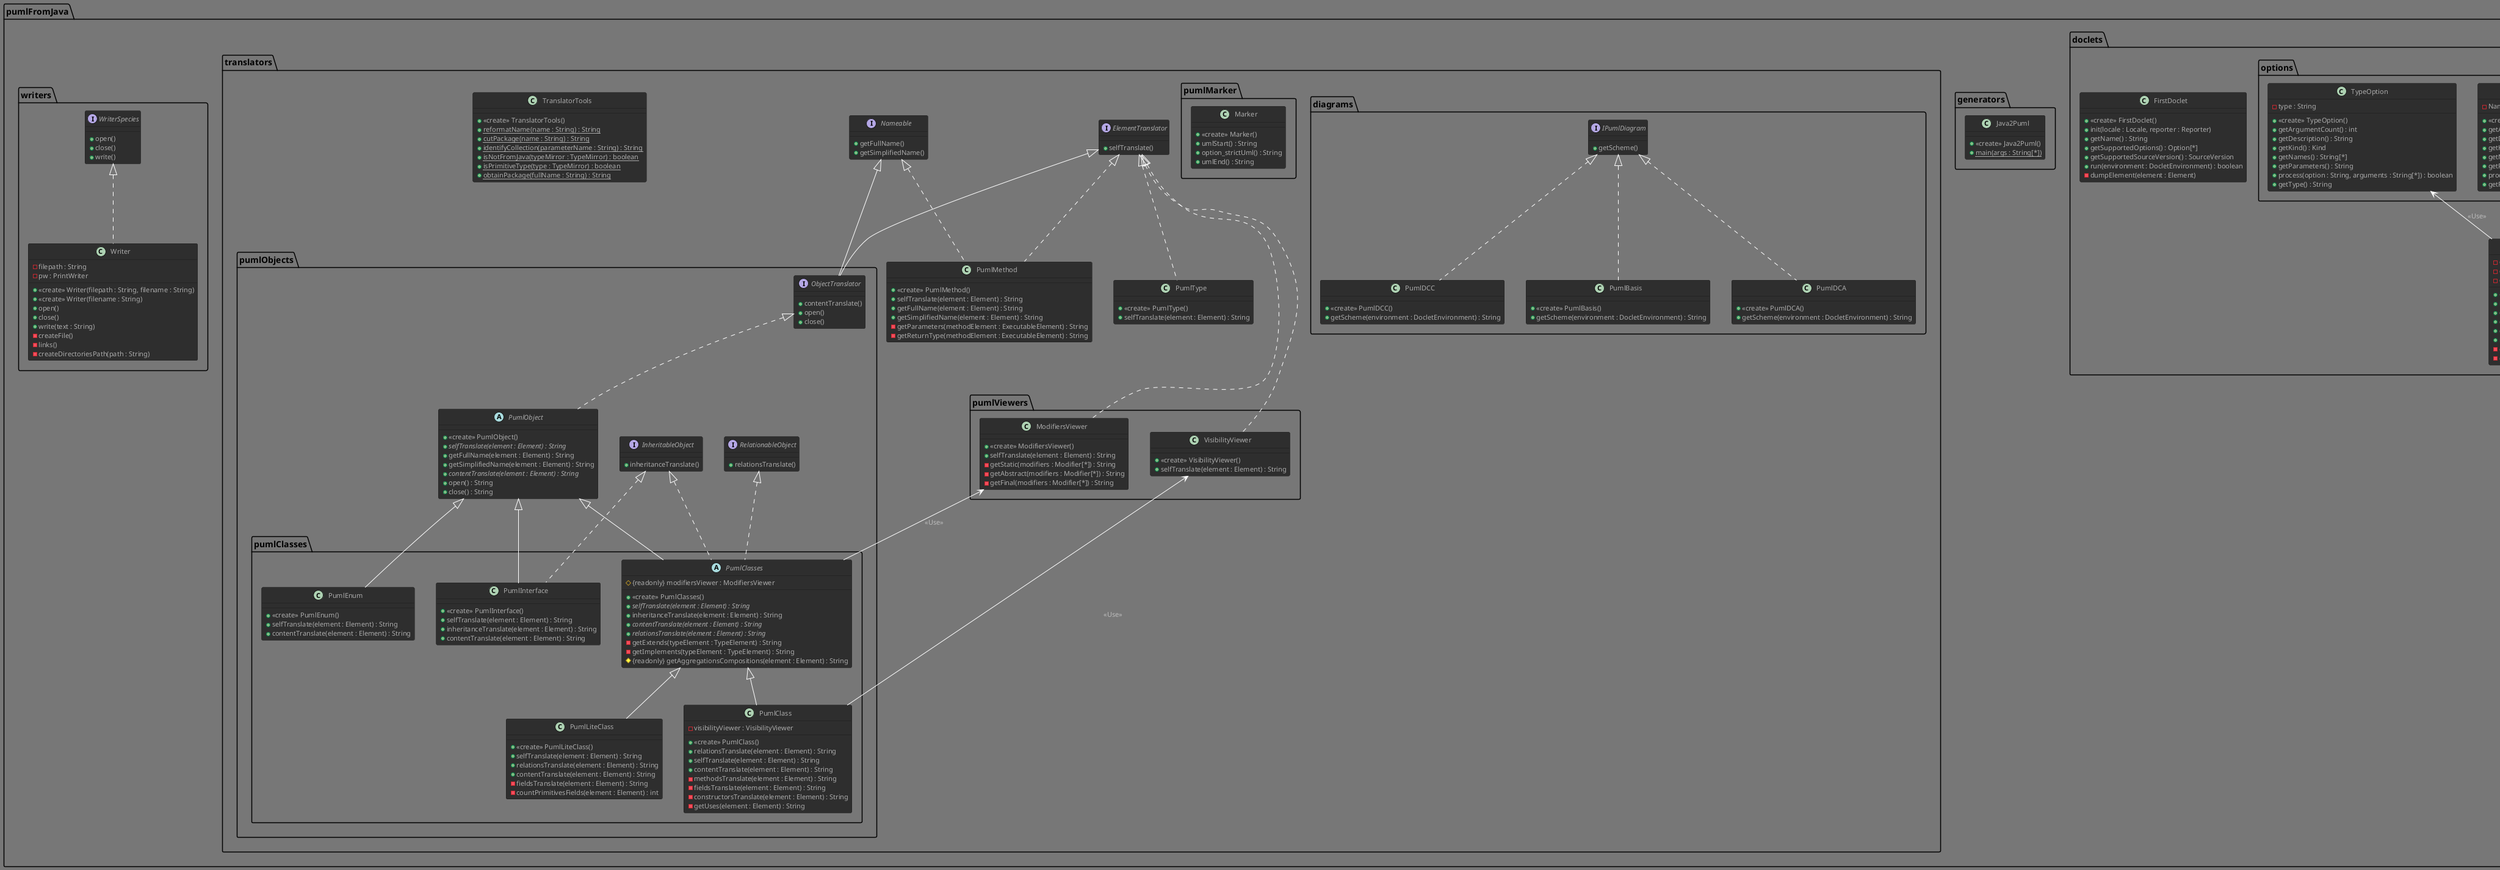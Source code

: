 @startuml
!theme reddress-darkgreen

class pumlFromJava.doclets.FirstDoclet {
+ <<create>> FirstDoclet()
+init(locale : Locale, reporter : Reporter)
+getName() : String
+getSupportedOptions() : Option[*]
+getSupportedSourceVersion() : SourceVersion
+run(environment : DocletEnvironment) : boolean
-dumpElement(element : Element)

}
class pumlFromJava.doclets.PumlDoclet {
+ <<create>> PumlDoclet()
-oPath : PathOption
-oOut : OutOption
-oType : TypeOption
+init(locale : Locale, reporter : Reporter)
+getName() : String
+getSupportedOptions() : Option[*]
+getSupportedSourceVersion() : SourceVersion
+run(environment : DocletEnvironment) : boolean
-generateDCA(environment : DocletEnvironment)
-generateDCC(environment : DocletEnvironment)

}
class pumlFromJava.doclets.options.OutOption {
-NameFile : String
+ <<create>> OutOption()
+getArgumentCount() : int
+getDescription() : String
+getKind() : Kind
+getNames() : String[*]
+getParameters() : String
+process(option : String, arguments : String[*]) : boolean
+getFileName() : String

}
class pumlFromJava.doclets.options.PathOption {
-path : String
+ <<create>> PathOption()
+getArgumentCount() : int
+getDescription() : String
+getKind() : Kind
+getNames() : String[*]
+getParameters() : String
+process(option : String, arguments : String[*]) : boolean
+getPath() : String

}
class pumlFromJava.doclets.options.TypeOption {
-type : String
+ <<create>> TypeOption()
+getArgumentCount() : int
+getDescription() : String
+getKind() : Kind
+getNames() : String[*]
+getParameters() : String
+process(option : String, arguments : String[*]) : boolean
+getType() : String

}
class pumlFromJava.generators.Java2Puml {
+ <<create>> Java2Puml()
+ {static} main(args : String[*])

}
interface pumlFromJava.translators.diagrams.IPumlDiagram {
+getScheme()

}
class pumlFromJava.translators.diagrams.PumlBasis implements pumlFromJava.translators.diagrams.IPumlDiagram {
+ <<create>> PumlBasis()
+getScheme(environment : DocletEnvironment) : String

}
class pumlFromJava.translators.diagrams.PumlDCA implements pumlFromJava.translators.diagrams.IPumlDiagram {
+ <<create>> PumlDCA()
+getScheme(environment : DocletEnvironment) : String

}
class pumlFromJava.translators.diagrams.PumlDCC implements pumlFromJava.translators.diagrams.IPumlDiagram {
+ <<create>> PumlDCC()
+getScheme(environment : DocletEnvironment) : String

}
interface pumlFromJava.translators.ElementTranslator {
+selfTranslate()

}
interface pumlFromJava.translators.Nameable {
+getFullName()
+getSimplifiedName()

}
class pumlFromJava.translators.PumlMethod implements pumlFromJava.translators.ElementTranslator, pumlFromJava.translators.Nameable {
+ <<create>> PumlMethod()
+selfTranslate(element : Element) : String
+getFullName(element : Element) : String
+getSimplifiedName(element : Element) : String
-getParameters(methodElement : ExecutableElement) : String
-getReturnType(methodElement : ExecutableElement) : String

}
class pumlFromJava.translators.PumlType implements pumlFromJava.translators.ElementTranslator {
+ <<create>> PumlType()
+selfTranslate(element : Element) : String

}
class pumlFromJava.translators.TranslatorTools {
+ <<create>> TranslatorTools()
+ {static} reformatName(name : String) : String
+ {static} cutPackage(name : String) : String
+ {static} identifyCollection(parameterName : String) : String
+ {static} isNotFromJava(typeMirror : TypeMirror) : boolean
+ {static} isPrimitiveType(type : TypeMirror) : boolean
+ {static} obtainPackage(fullName : String) : String

}
class pumlFromJava.translators.pumlMarker.Marker {
+ <<create>> Marker()
+umlStart() : String
+option_strictUml() : String
+umlEnd() : String

}
interface pumlFromJava.translators.pumlObjects.InheritableObject {
+inheritanceTranslate()

}
interface pumlFromJava.translators.pumlObjects.ObjectTranslator extends pumlFromJava.translators.ElementTranslator, pumlFromJava.translators.Nameable {
+contentTranslate()
+open()
+close()

}
abstract pumlFromJava.translators.pumlObjects.PumlObject implements pumlFromJava.translators.pumlObjects.ObjectTranslator {
+ <<create>> PumlObject()
+ {abstract} selfTranslate(element : Element) : String
+getFullName(element : Element) : String
+getSimplifiedName(element : Element) : String
+ {abstract} contentTranslate(element : Element) : String
+open() : String
+close() : String

}
interface pumlFromJava.translators.pumlObjects.RelationableObject {
+relationsTranslate()

}
class pumlFromJava.translators.pumlObjects.pumlClasses.PumlClass extends pumlFromJava.translators.pumlObjects.pumlClasses.PumlClasses {
+ <<create>> PumlClass()
-visibilityViewer : VisibilityViewer
+relationsTranslate(element : Element) : String
+selfTranslate(element : Element) : String
+contentTranslate(element : Element) : String
-methodsTranslate(element : Element) : String
-fieldsTranslate(element : Element) : String
-constructorsTranslate(element : Element) : String
-getUses(element : Element) : String

}
abstract pumlFromJava.translators.pumlObjects.pumlClasses.PumlClasses extends pumlFromJava.translators.pumlObjects.PumlObject implements pumlFromJava.translators.pumlObjects.InheritableObject, pumlFromJava.translators.pumlObjects.RelationableObject {
+ <<create>> PumlClasses()
# {readonly} modifiersViewer : ModifiersViewer
+ {abstract} selfTranslate(element : Element) : String
+inheritanceTranslate(element : Element) : String
+ {abstract} contentTranslate(element : Element) : String
+ {abstract} relationsTranslate(element : Element) : String
-getExtends(typeElement : TypeElement) : String
-getImplements(typeElement : TypeElement) : String
# {readonly} getAggregationsCompositions(element : Element) : String

}
class pumlFromJava.translators.pumlObjects.pumlClasses.PumlEnum extends pumlFromJava.translators.pumlObjects.PumlObject {
+ <<create>> PumlEnum()
+selfTranslate(element : Element) : String
+contentTranslate(element : Element) : String

}
class pumlFromJava.translators.pumlObjects.pumlClasses.PumlInterface extends pumlFromJava.translators.pumlObjects.PumlObject implements pumlFromJava.translators.pumlObjects.InheritableObject {
+ <<create>> PumlInterface()
+selfTranslate(element : Element) : String
+inheritanceTranslate(element : Element) : String
+contentTranslate(element : Element) : String

}
class pumlFromJava.translators.pumlObjects.pumlClasses.PumlLiteClass extends pumlFromJava.translators.pumlObjects.pumlClasses.PumlClasses {
+ <<create>> PumlLiteClass()
+selfTranslate(element : Element) : String
+relationsTranslate(element : Element) : String
+contentTranslate(element : Element) : String
-fieldsTranslate(element : Element) : String
-countPrimitivesFields(element : Element) : int

}
class pumlFromJava.translators.pumlViewers.ModifiersViewer implements pumlFromJava.translators.ElementTranslator {
+ <<create>> ModifiersViewer()
+selfTranslate(element : Element) : String
-getStatic(modifiers : Modifier[*]) : String
-getAbstract(modifiers : Modifier[*]) : String
-getFinal(modifiers : Modifier[*]) : String

}
class pumlFromJava.translators.pumlViewers.VisibilityViewer implements pumlFromJava.translators.ElementTranslator {
+ <<create>> VisibilityViewer()
+selfTranslate(element : Element) : String

}
class pumlFromJava.writers.Writer implements pumlFromJava.writers.WriterSpecies {
-filepath : String
-pw : PrintWriter
+ <<create>> Writer(filepath : String, filename : String)
+ <<create>> Writer(filename : String)
+open()
+close()
+write(text : String)
-createFile()
-links()
-createDirectoriesPath(path : String)

}
interface pumlFromJava.writers.WriterSpecies {
+open()
+close()
+write()

}
pumlFromJava.doclets.options.PathOption <-- PumlDoclet : <<Use>>
pumlFromJava.doclets.options.OutOption <-- PumlDoclet : <<Use>>
pumlFromJava.doclets.options.TypeOption <-- PumlDoclet : <<Use>>
pumlFromJava.translators.pumlViewers.VisibilityViewer <-- PumlClass : <<Use>>
pumlFromJava.translators.pumlViewers.ModifiersViewer <-- PumlClasses : <<Use>>

@enduml

